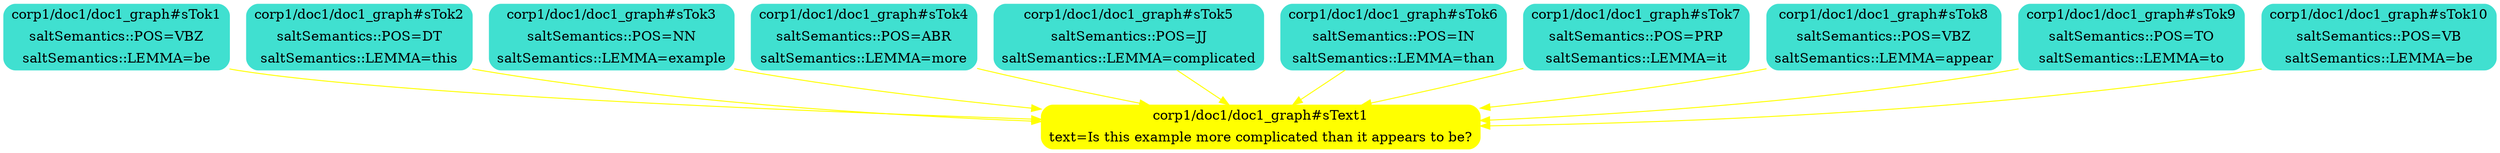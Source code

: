 digraph G {
ordering=out;
<corp1/doc1/doc1_graph#sTok1> -> <corp1/doc1/doc1_graph#sText1>[color=yellow,style=filled];
<corp1/doc1/doc1_graph#sTok2> -> <corp1/doc1/doc1_graph#sText1>[color=yellow,style=filled];
<corp1/doc1/doc1_graph#sTok3> -> <corp1/doc1/doc1_graph#sText1>[color=yellow,style=filled];
<corp1/doc1/doc1_graph#sTok4> -> <corp1/doc1/doc1_graph#sText1>[color=yellow,style=filled];
<corp1/doc1/doc1_graph#sTok5> -> <corp1/doc1/doc1_graph#sText1>[color=yellow,style=filled];
<corp1/doc1/doc1_graph#sTok6> -> <corp1/doc1/doc1_graph#sText1>[color=yellow,style=filled];
<corp1/doc1/doc1_graph#sTok7> -> <corp1/doc1/doc1_graph#sText1>[color=yellow,style=filled];
<corp1/doc1/doc1_graph#sTok8> -> <corp1/doc1/doc1_graph#sText1>[color=yellow,style=filled];
<corp1/doc1/doc1_graph#sTok9> -> <corp1/doc1/doc1_graph#sText1>[color=yellow,style=filled];
<corp1/doc1/doc1_graph#sTok10> -> <corp1/doc1/doc1_graph#sText1>[color=yellow,style=filled];
{
rank=max;
<corp1/doc1/doc1_graph#sText1>[shape=Mrecord,color=yellow,style=filled,label="{{corp1/doc1/doc1_graph#sText1}|{text=Is this example more complicated than it appears to be?}}"];
}
{
rank=same;
<corp1/doc1/doc1_graph#sTok1>[shape=Mrecord,color=turquoise,style=filled,label="{{corp1/doc1/doc1_graph#sTok1}|{saltSemantics::POS=VBZ}|{saltSemantics::LEMMA=be}}"];
<corp1/doc1/doc1_graph#sTok2>[shape=Mrecord,color=turquoise,style=filled,label="{{corp1/doc1/doc1_graph#sTok2}|{saltSemantics::POS=DT}|{saltSemantics::LEMMA=this}}"];
<corp1/doc1/doc1_graph#sTok3>[shape=Mrecord,color=turquoise,style=filled,label="{{corp1/doc1/doc1_graph#sTok3}|{saltSemantics::POS=NN}|{saltSemantics::LEMMA=example}}"];
<corp1/doc1/doc1_graph#sTok4>[shape=Mrecord,color=turquoise,style=filled,label="{{corp1/doc1/doc1_graph#sTok4}|{saltSemantics::POS=ABR}|{saltSemantics::LEMMA=more}}"];
<corp1/doc1/doc1_graph#sTok5>[shape=Mrecord,color=turquoise,style=filled,label="{{corp1/doc1/doc1_graph#sTok5}|{saltSemantics::POS=JJ}|{saltSemantics::LEMMA=complicated}}"];
<corp1/doc1/doc1_graph#sTok6>[shape=Mrecord,color=turquoise,style=filled,label="{{corp1/doc1/doc1_graph#sTok6}|{saltSemantics::POS=IN}|{saltSemantics::LEMMA=than}}"];
<corp1/doc1/doc1_graph#sTok7>[shape=Mrecord,color=turquoise,style=filled,label="{{corp1/doc1/doc1_graph#sTok7}|{saltSemantics::POS=PRP}|{saltSemantics::LEMMA=it}}"];
<corp1/doc1/doc1_graph#sTok8>[shape=Mrecord,color=turquoise,style=filled,label="{{corp1/doc1/doc1_graph#sTok8}|{saltSemantics::POS=VBZ}|{saltSemantics::LEMMA=appear}}"];
<corp1/doc1/doc1_graph#sTok9>[shape=Mrecord,color=turquoise,style=filled,label="{{corp1/doc1/doc1_graph#sTok9}|{saltSemantics::POS=TO}|{saltSemantics::LEMMA=to}}"];
<corp1/doc1/doc1_graph#sTok10>[shape=Mrecord,color=turquoise,style=filled,label="{{corp1/doc1/doc1_graph#sTok10}|{saltSemantics::POS=VB}|{saltSemantics::LEMMA=be}}"];
}
}
